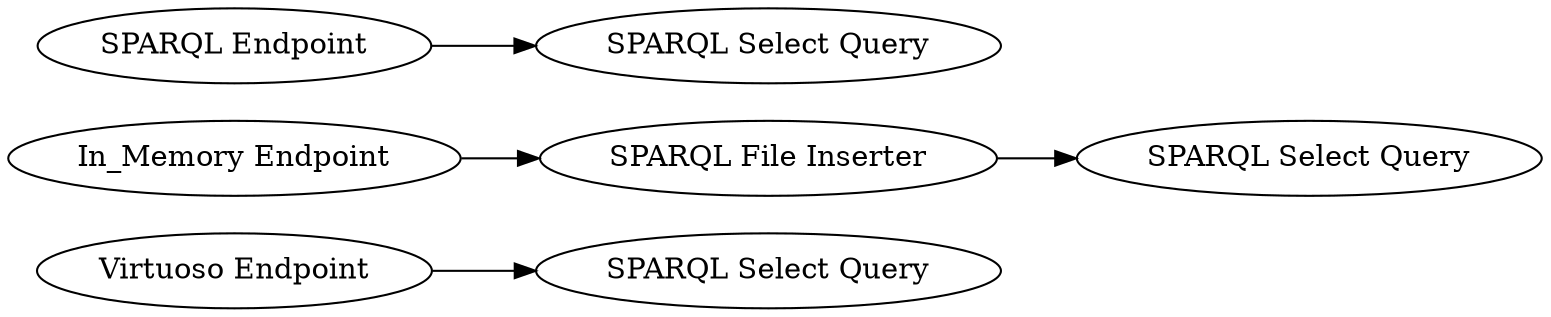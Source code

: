 digraph {
	18 -> 17
	23 -> 24
	24 -> 25
	21 -> 20
	24 [label="SPARQL File Inserter"]
	20 [label="SPARQL Select Query"]
	23 [label="In_Memory Endpoint"]
	18 [label="Virtuoso Endpoint"]
	21 [label="SPARQL Endpoint"]
	25 [label="SPARQL Select Query"]
	17 [label="SPARQL Select Query"]
	rankdir=LR
}

